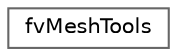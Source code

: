 digraph "Graphical Class Hierarchy"
{
 // LATEX_PDF_SIZE
  bgcolor="transparent";
  edge [fontname=Helvetica,fontsize=10,labelfontname=Helvetica,labelfontsize=10];
  node [fontname=Helvetica,fontsize=10,shape=box,height=0.2,width=0.4];
  rankdir="LR";
  Node0 [id="Node000000",label="fvMeshTools",height=0.2,width=0.4,color="grey40", fillcolor="white", style="filled",URL="$classFoam_1_1fvMeshTools.html",tooltip="A collection of tools for operating on an fvMesh."];
}
